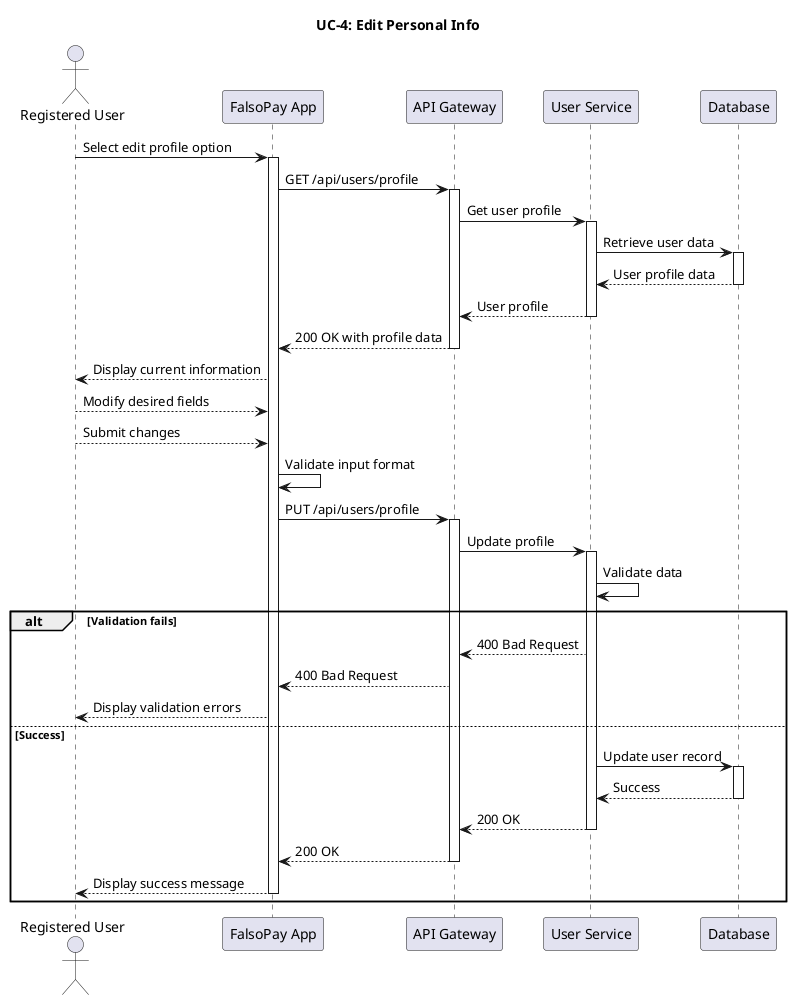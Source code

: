 @startuml UC4-EditPersonalInfo

actor "Registered User" as User
participant "FalsoPay App" as App
participant "API Gateway" as Gateway
participant "User Service" as UserService
participant "Database" as DB

title UC-4: Edit Personal Info

User -> App: Select edit profile option
activate App

App -> Gateway: GET /api/users/profile
activate Gateway

Gateway -> UserService: Get user profile
activate UserService

UserService -> DB: Retrieve user data
activate DB
DB --> UserService: User profile data
deactivate DB

UserService --> Gateway: User profile
deactivate UserService

Gateway --> App: 200 OK with profile data
deactivate Gateway

App --> User: Display current information

User --> App: Modify desired fields
User --> App: Submit changes


App -> App: Validate input format
App -> Gateway: PUT /api/users/profile
activate Gateway

Gateway -> UserService: Update profile
activate UserService

UserService -> UserService: Validate data

alt Validation fails
    UserService --> Gateway: 400 Bad Request
    Gateway --> App: 400 Bad Request
    App --> User: Display validation errors
else Success
    UserService -> DB: Update user record
    activate DB
    DB --> UserService: Success
    deactivate DB
    
    UserService --> Gateway: 200 OK
    deactivate UserService
    
    Gateway --> App: 200 OK
    deactivate Gateway
    
    App --> User: Display success message
    deactivate App
end

@enduml 